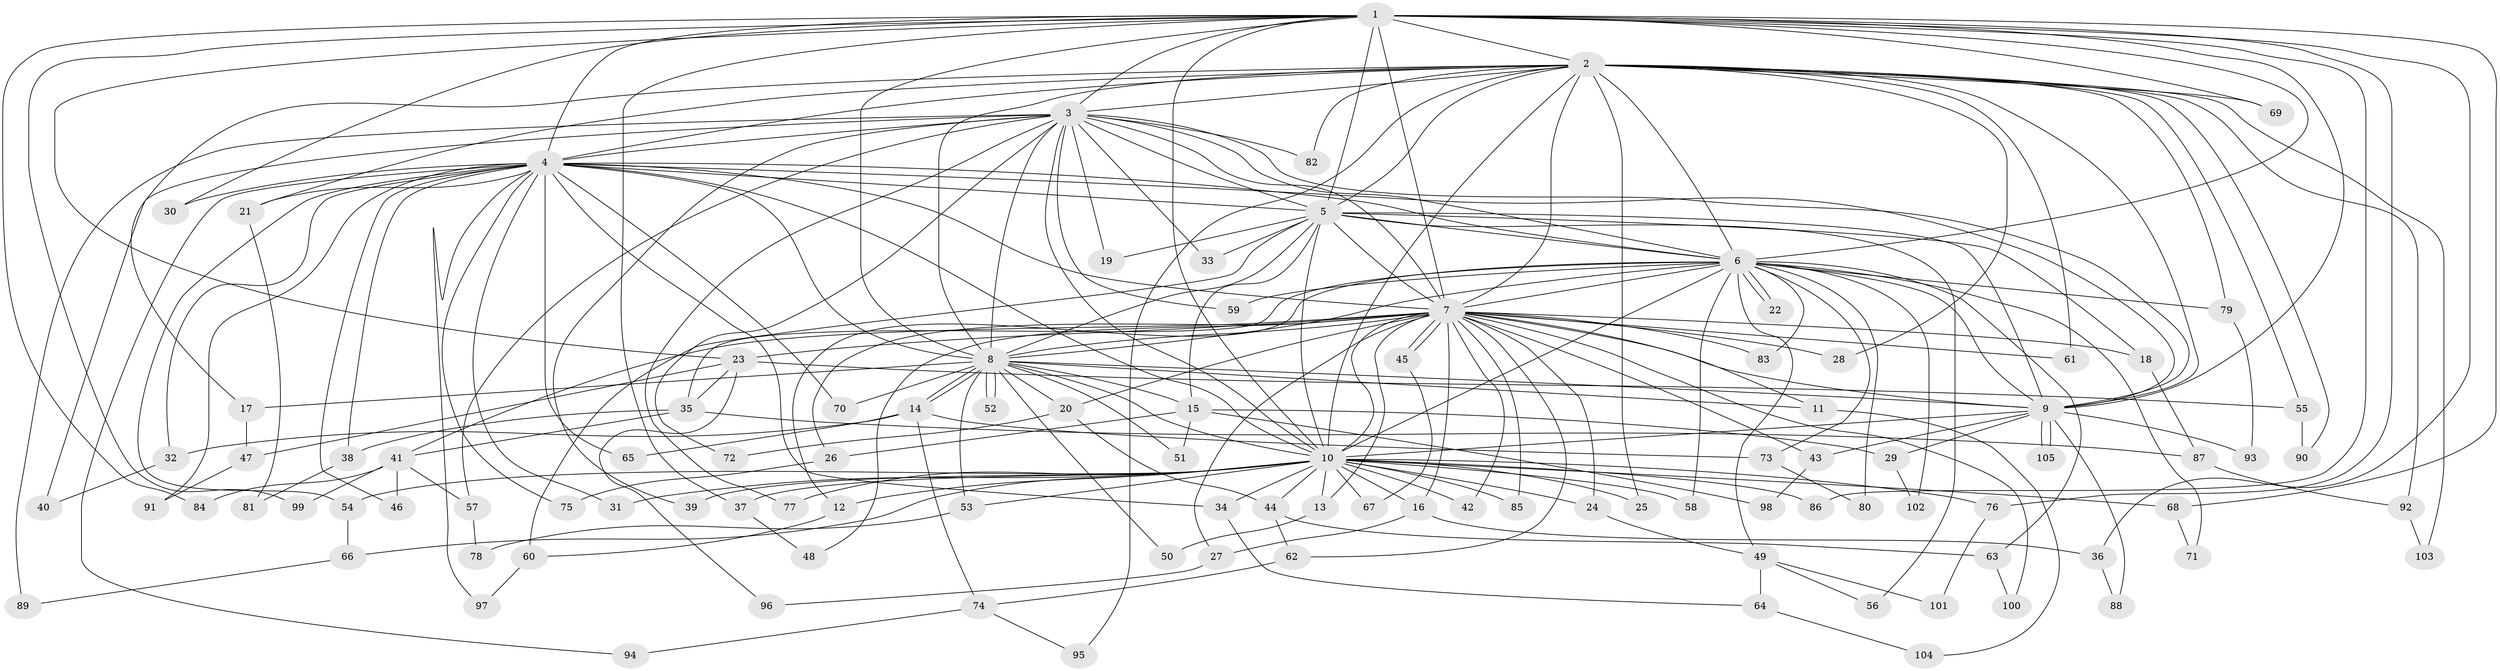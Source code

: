 // coarse degree distribution, {16: 0.01282051282051282, 23: 0.01282051282051282, 17: 0.01282051282051282, 21: 0.01282051282051282, 22: 0.01282051282051282, 30: 0.01282051282051282, 20: 0.01282051282051282, 14: 0.01282051282051282, 27: 0.01282051282051282, 3: 0.2692307692307692, 7: 0.02564102564102564, 5: 0.038461538461538464, 4: 0.05128205128205128, 2: 0.48717948717948717, 8: 0.01282051282051282}
// Generated by graph-tools (version 1.1) at 2025/51/02/27/25 19:51:51]
// undirected, 105 vertices, 235 edges
graph export_dot {
graph [start="1"]
  node [color=gray90,style=filled];
  1;
  2;
  3;
  4;
  5;
  6;
  7;
  8;
  9;
  10;
  11;
  12;
  13;
  14;
  15;
  16;
  17;
  18;
  19;
  20;
  21;
  22;
  23;
  24;
  25;
  26;
  27;
  28;
  29;
  30;
  31;
  32;
  33;
  34;
  35;
  36;
  37;
  38;
  39;
  40;
  41;
  42;
  43;
  44;
  45;
  46;
  47;
  48;
  49;
  50;
  51;
  52;
  53;
  54;
  55;
  56;
  57;
  58;
  59;
  60;
  61;
  62;
  63;
  64;
  65;
  66;
  67;
  68;
  69;
  70;
  71;
  72;
  73;
  74;
  75;
  76;
  77;
  78;
  79;
  80;
  81;
  82;
  83;
  84;
  85;
  86;
  87;
  88;
  89;
  90;
  91;
  92;
  93;
  94;
  95;
  96;
  97;
  98;
  99;
  100;
  101;
  102;
  103;
  104;
  105;
  1 -- 2;
  1 -- 3;
  1 -- 4;
  1 -- 5;
  1 -- 6;
  1 -- 7;
  1 -- 8;
  1 -- 9;
  1 -- 10;
  1 -- 23;
  1 -- 30;
  1 -- 36;
  1 -- 37;
  1 -- 68;
  1 -- 69;
  1 -- 76;
  1 -- 84;
  1 -- 86;
  1 -- 99;
  2 -- 3;
  2 -- 4;
  2 -- 5;
  2 -- 6;
  2 -- 7;
  2 -- 8;
  2 -- 9;
  2 -- 10;
  2 -- 17;
  2 -- 21;
  2 -- 25;
  2 -- 28;
  2 -- 55;
  2 -- 61;
  2 -- 69;
  2 -- 79;
  2 -- 82;
  2 -- 90;
  2 -- 92;
  2 -- 95;
  2 -- 103;
  3 -- 4;
  3 -- 5;
  3 -- 6;
  3 -- 7;
  3 -- 8;
  3 -- 9;
  3 -- 10;
  3 -- 19;
  3 -- 33;
  3 -- 39;
  3 -- 40;
  3 -- 57;
  3 -- 59;
  3 -- 72;
  3 -- 77;
  3 -- 82;
  3 -- 89;
  4 -- 5;
  4 -- 6;
  4 -- 7;
  4 -- 8;
  4 -- 9;
  4 -- 10;
  4 -- 21;
  4 -- 30;
  4 -- 31;
  4 -- 32;
  4 -- 34;
  4 -- 38;
  4 -- 46;
  4 -- 54;
  4 -- 65;
  4 -- 70;
  4 -- 75;
  4 -- 91;
  4 -- 94;
  4 -- 97;
  5 -- 6;
  5 -- 7;
  5 -- 8;
  5 -- 9;
  5 -- 10;
  5 -- 15;
  5 -- 18;
  5 -- 19;
  5 -- 33;
  5 -- 56;
  5 -- 60;
  6 -- 7;
  6 -- 8;
  6 -- 9;
  6 -- 10;
  6 -- 12;
  6 -- 22;
  6 -- 22;
  6 -- 35;
  6 -- 49;
  6 -- 58;
  6 -- 59;
  6 -- 63;
  6 -- 71;
  6 -- 73;
  6 -- 79;
  6 -- 80;
  6 -- 83;
  6 -- 102;
  7 -- 8;
  7 -- 9;
  7 -- 10;
  7 -- 11;
  7 -- 13;
  7 -- 16;
  7 -- 18;
  7 -- 20;
  7 -- 23;
  7 -- 24;
  7 -- 26;
  7 -- 27;
  7 -- 28;
  7 -- 41;
  7 -- 42;
  7 -- 43;
  7 -- 45;
  7 -- 45;
  7 -- 48;
  7 -- 61;
  7 -- 62;
  7 -- 83;
  7 -- 85;
  7 -- 100;
  8 -- 9;
  8 -- 10;
  8 -- 11;
  8 -- 14;
  8 -- 14;
  8 -- 15;
  8 -- 17;
  8 -- 20;
  8 -- 50;
  8 -- 51;
  8 -- 52;
  8 -- 52;
  8 -- 53;
  8 -- 70;
  9 -- 10;
  9 -- 29;
  9 -- 43;
  9 -- 88;
  9 -- 93;
  9 -- 105;
  9 -- 105;
  10 -- 12;
  10 -- 13;
  10 -- 16;
  10 -- 24;
  10 -- 25;
  10 -- 31;
  10 -- 34;
  10 -- 37;
  10 -- 39;
  10 -- 42;
  10 -- 44;
  10 -- 53;
  10 -- 54;
  10 -- 58;
  10 -- 66;
  10 -- 67;
  10 -- 68;
  10 -- 76;
  10 -- 77;
  10 -- 85;
  10 -- 86;
  11 -- 104;
  12 -- 60;
  13 -- 50;
  14 -- 32;
  14 -- 65;
  14 -- 73;
  14 -- 74;
  15 -- 26;
  15 -- 29;
  15 -- 51;
  15 -- 98;
  16 -- 27;
  16 -- 36;
  17 -- 47;
  18 -- 87;
  20 -- 44;
  20 -- 72;
  21 -- 81;
  23 -- 35;
  23 -- 47;
  23 -- 55;
  23 -- 96;
  24 -- 49;
  26 -- 75;
  27 -- 96;
  29 -- 102;
  32 -- 40;
  34 -- 64;
  35 -- 38;
  35 -- 41;
  35 -- 87;
  36 -- 88;
  37 -- 48;
  38 -- 81;
  41 -- 46;
  41 -- 57;
  41 -- 84;
  41 -- 99;
  43 -- 98;
  44 -- 62;
  44 -- 63;
  45 -- 67;
  47 -- 91;
  49 -- 56;
  49 -- 64;
  49 -- 101;
  53 -- 78;
  54 -- 66;
  55 -- 90;
  57 -- 78;
  60 -- 97;
  62 -- 74;
  63 -- 100;
  64 -- 104;
  66 -- 89;
  68 -- 71;
  73 -- 80;
  74 -- 94;
  74 -- 95;
  76 -- 101;
  79 -- 93;
  87 -- 92;
  92 -- 103;
}
